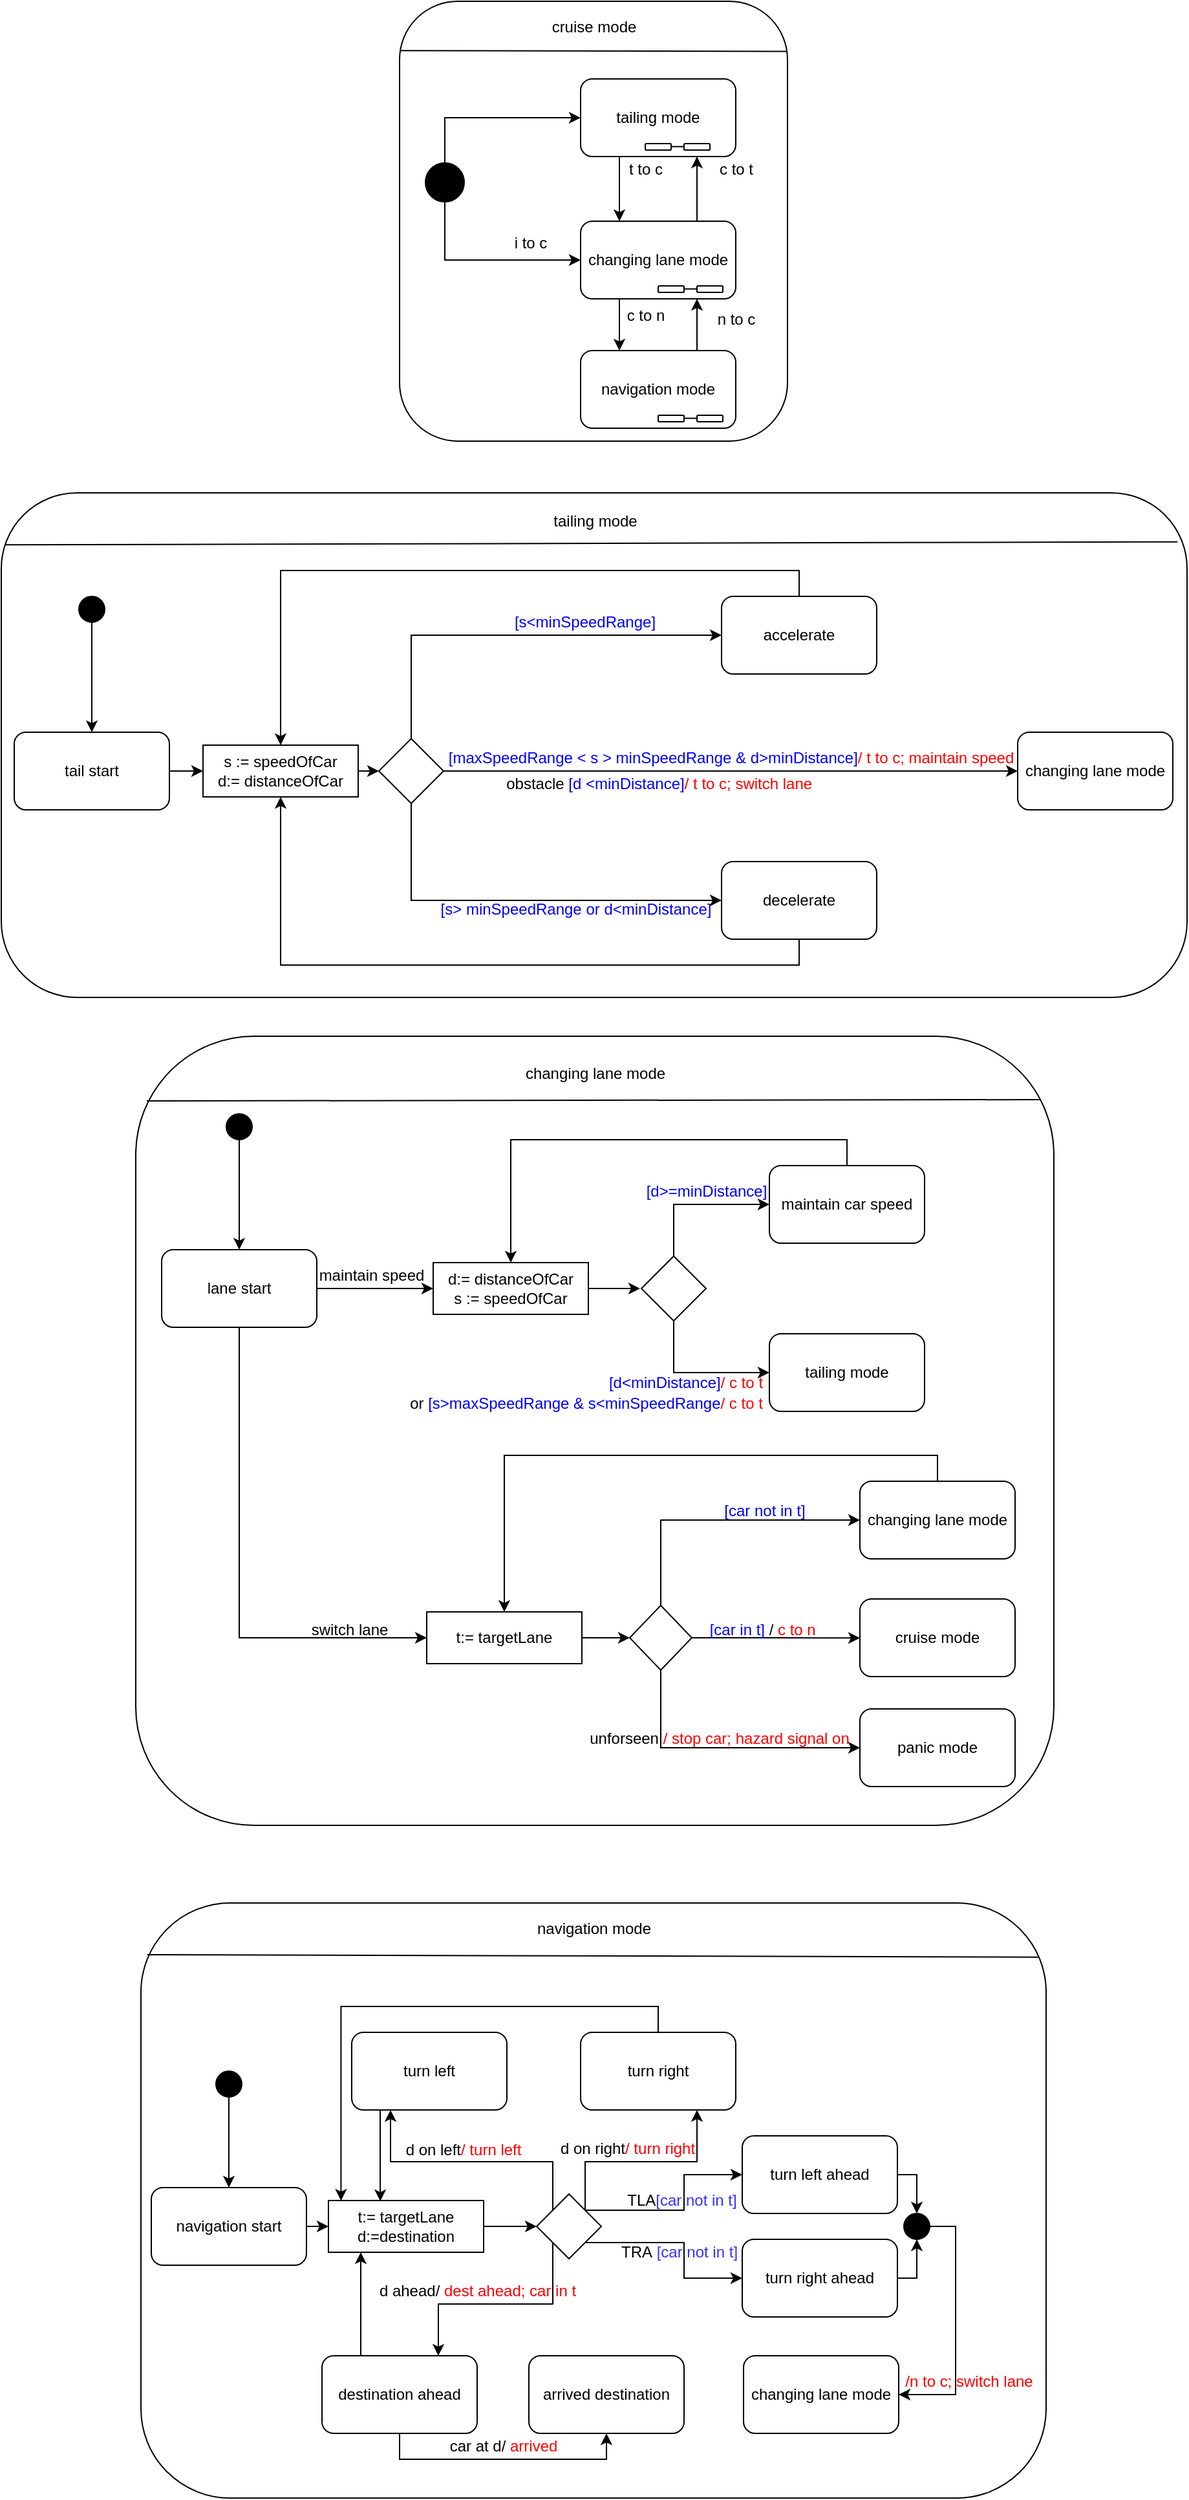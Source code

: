 <mxfile version="12.6.5" type="device"><diagram id="bu0ypYmLeUoZo7SrcrKf" name="Page-1"><mxGraphModel dx="2875" dy="1184" grid="1" gridSize="10" guides="1" tooltips="1" connect="1" arrows="1" fold="1" page="1" pageScale="1" pageWidth="827" pageHeight="1169" math="0" shadow="0"><root><mxCell id="0"/><mxCell id="1" parent="0"/><mxCell id="kQw5O_8wR0or3dreUYfl-1" value="" style="rounded=1;whiteSpace=wrap;html=1;fillColor=none;" parent="1" vertex="1"><mxGeometry x="61" y="1500" width="700" height="460" as="geometry"/></mxCell><mxCell id="0SsMmwqjoRti1bS18b-7-103" value="" style="rounded=1;whiteSpace=wrap;html=1;fillColor=none;" parent="1" vertex="1"><mxGeometry x="57" y="830" width="710" height="610" as="geometry"/></mxCell><mxCell id="0SsMmwqjoRti1bS18b-7-61" value="" style="rounded=1;whiteSpace=wrap;html=1;fillColor=none;" parent="1" vertex="1"><mxGeometry x="261" y="30" width="300" height="340" as="geometry"/></mxCell><mxCell id="0SsMmwqjoRti1bS18b-7-33" value="" style="endArrow=none;html=1;entryX=0.003;entryY=0.103;entryDx=0;entryDy=0;entryPerimeter=0;exitX=0.992;exitY=0.097;exitDx=0;exitDy=0;exitPerimeter=0;" parent="1" source="0SsMmwqjoRti1bS18b-7-60" target="0SsMmwqjoRti1bS18b-7-60" edge="1"><mxGeometry width="50" height="50" relative="1" as="geometry"><mxPoint x="729" y="452.47" as="sourcePoint"/><mxPoint x="39" y="452.47" as="targetPoint"/></mxGeometry></mxCell><mxCell id="0SsMmwqjoRti1bS18b-7-60" value="" style="rounded=1;whiteSpace=wrap;html=1;fillColor=none;" parent="1" vertex="1"><mxGeometry x="-47" y="410" width="917" height="390" as="geometry"/></mxCell><mxCell id="0SsMmwqjoRti1bS18b-7-3" value="" style="endArrow=none;html=1;exitX=0.998;exitY=0.114;exitDx=0;exitDy=0;exitPerimeter=0;entryX=0.001;entryY=0.112;entryDx=0;entryDy=0;entryPerimeter=0;" parent="1" source="0SsMmwqjoRti1bS18b-7-61" target="0SsMmwqjoRti1bS18b-7-61" edge="1"><mxGeometry width="50" height="50" relative="1" as="geometry"><mxPoint x="630.14" y="51.6" as="sourcePoint"/><mxPoint x="260" y="51" as="targetPoint"/></mxGeometry></mxCell><mxCell id="0SsMmwqjoRti1bS18b-7-4" value="cruise mode" style="text;html=1;align=center;verticalAlign=middle;resizable=0;points=[];autosize=1;" parent="1" vertex="1"><mxGeometry x="371" y="40" width="80" height="20" as="geometry"/></mxCell><mxCell id="0SsMmwqjoRti1bS18b-7-9" style="edgeStyle=orthogonalEdgeStyle;rounded=0;orthogonalLoop=1;jettySize=auto;html=1;exitX=0.5;exitY=0;exitDx=0;exitDy=0;entryX=0;entryY=0.5;entryDx=0;entryDy=0;" parent="1" source="0SsMmwqjoRti1bS18b-7-5" target="0SsMmwqjoRti1bS18b-7-6" edge="1"><mxGeometry relative="1" as="geometry"/></mxCell><mxCell id="0SsMmwqjoRti1bS18b-7-10" style="edgeStyle=orthogonalEdgeStyle;rounded=0;orthogonalLoop=1;jettySize=auto;html=1;exitX=0.5;exitY=1;exitDx=0;exitDy=0;entryX=0;entryY=0.5;entryDx=0;entryDy=0;" parent="1" source="0SsMmwqjoRti1bS18b-7-5" target="0SsMmwqjoRti1bS18b-7-7" edge="1"><mxGeometry relative="1" as="geometry"/></mxCell><mxCell id="0SsMmwqjoRti1bS18b-7-5" value="" style="ellipse;whiteSpace=wrap;html=1;aspect=fixed;rounded=1;fillColor=#000000;" parent="1" vertex="1"><mxGeometry x="281" y="155" width="30" height="30" as="geometry"/></mxCell><mxCell id="0SsMmwqjoRti1bS18b-7-20" style="edgeStyle=orthogonalEdgeStyle;rounded=0;orthogonalLoop=1;jettySize=auto;html=1;exitX=0.25;exitY=1;exitDx=0;exitDy=0;entryX=0.25;entryY=0;entryDx=0;entryDy=0;" parent="1" source="0SsMmwqjoRti1bS18b-7-6" target="0SsMmwqjoRti1bS18b-7-7" edge="1"><mxGeometry relative="1" as="geometry"/></mxCell><mxCell id="0SsMmwqjoRti1bS18b-7-6" value="tailing mode" style="rounded=1;whiteSpace=wrap;html=1;fillColor=#FFFFFF;" parent="1" vertex="1"><mxGeometry x="401" y="90" width="120" height="60" as="geometry"/></mxCell><mxCell id="0SsMmwqjoRti1bS18b-7-22" style="edgeStyle=orthogonalEdgeStyle;rounded=0;orthogonalLoop=1;jettySize=auto;html=1;exitX=0.75;exitY=0;exitDx=0;exitDy=0;entryX=0.75;entryY=1;entryDx=0;entryDy=0;" parent="1" source="0SsMmwqjoRti1bS18b-7-7" target="0SsMmwqjoRti1bS18b-7-6" edge="1"><mxGeometry relative="1" as="geometry"/></mxCell><mxCell id="0SsMmwqjoRti1bS18b-7-24" style="edgeStyle=orthogonalEdgeStyle;rounded=0;orthogonalLoop=1;jettySize=auto;html=1;exitX=0.25;exitY=1;exitDx=0;exitDy=0;entryX=0.25;entryY=0;entryDx=0;entryDy=0;" parent="1" source="0SsMmwqjoRti1bS18b-7-7" target="0SsMmwqjoRti1bS18b-7-8" edge="1"><mxGeometry relative="1" as="geometry"/></mxCell><mxCell id="0SsMmwqjoRti1bS18b-7-30" value="c to n" style="text;html=1;align=center;verticalAlign=middle;resizable=0;points=[];labelBackgroundColor=#ffffff;" parent="0SsMmwqjoRti1bS18b-7-24" vertex="1" connectable="0"><mxGeometry x="-0.35" y="10" relative="1" as="geometry"><mxPoint x="10" as="offset"/></mxGeometry></mxCell><mxCell id="0SsMmwqjoRti1bS18b-7-7" value="changing lane mode" style="rounded=1;whiteSpace=wrap;html=1;fillColor=#FFFFFF;" parent="1" vertex="1"><mxGeometry x="401" y="200" width="120" height="60" as="geometry"/></mxCell><mxCell id="0SsMmwqjoRti1bS18b-7-29" style="edgeStyle=orthogonalEdgeStyle;rounded=0;orthogonalLoop=1;jettySize=auto;html=1;exitX=0.75;exitY=0;exitDx=0;exitDy=0;entryX=0.75;entryY=1;entryDx=0;entryDy=0;" parent="1" source="0SsMmwqjoRti1bS18b-7-8" target="0SsMmwqjoRti1bS18b-7-7" edge="1"><mxGeometry relative="1" as="geometry"/></mxCell><mxCell id="0SsMmwqjoRti1bS18b-7-8" value="navigation mode" style="rounded=1;whiteSpace=wrap;html=1;fillColor=#FFFFFF;" parent="1" vertex="1"><mxGeometry x="401" y="300" width="120" height="60" as="geometry"/></mxCell><mxCell id="0SsMmwqjoRti1bS18b-7-11" style="edgeStyle=orthogonalEdgeStyle;rounded=0;orthogonalLoop=1;jettySize=auto;html=1;exitX=0;exitY=0.5;exitDx=0;exitDy=0;entryX=1;entryY=0.5;entryDx=0;entryDy=0;endArrow=none;endFill=0;" parent="1" edge="1"><mxGeometry relative="1" as="geometry"><mxPoint x="481" y="142.33" as="sourcePoint"/><mxPoint x="471" y="142.33" as="targetPoint"/></mxGeometry></mxCell><mxCell id="0SsMmwqjoRti1bS18b-7-12" value="" style="rounded=1;whiteSpace=wrap;html=1;" parent="1" vertex="1"><mxGeometry x="451" y="140" width="20" height="5" as="geometry"/></mxCell><mxCell id="0SsMmwqjoRti1bS18b-7-13" value="" style="rounded=1;whiteSpace=wrap;html=1;" parent="1" vertex="1"><mxGeometry x="481" y="140" width="20" height="5" as="geometry"/></mxCell><mxCell id="0SsMmwqjoRti1bS18b-7-14" style="edgeStyle=orthogonalEdgeStyle;rounded=0;orthogonalLoop=1;jettySize=auto;html=1;exitX=0;exitY=0.5;exitDx=0;exitDy=0;entryX=1;entryY=0.5;entryDx=0;entryDy=0;endArrow=none;endFill=0;" parent="1" edge="1"><mxGeometry relative="1" as="geometry"><mxPoint x="491" y="252.33" as="sourcePoint"/><mxPoint x="481" y="252.33" as="targetPoint"/></mxGeometry></mxCell><mxCell id="0SsMmwqjoRti1bS18b-7-15" value="" style="rounded=1;whiteSpace=wrap;html=1;" parent="1" vertex="1"><mxGeometry x="461" y="250" width="20" height="5" as="geometry"/></mxCell><mxCell id="0SsMmwqjoRti1bS18b-7-16" value="" style="rounded=1;whiteSpace=wrap;html=1;" parent="1" vertex="1"><mxGeometry x="491" y="250" width="20" height="5" as="geometry"/></mxCell><mxCell id="0SsMmwqjoRti1bS18b-7-17" style="edgeStyle=orthogonalEdgeStyle;rounded=0;orthogonalLoop=1;jettySize=auto;html=1;exitX=0;exitY=0.5;exitDx=0;exitDy=0;entryX=1;entryY=0.5;entryDx=0;entryDy=0;endArrow=none;endFill=0;" parent="1" edge="1"><mxGeometry relative="1" as="geometry"><mxPoint x="491" y="352.33" as="sourcePoint"/><mxPoint x="481" y="352.33" as="targetPoint"/></mxGeometry></mxCell><mxCell id="0SsMmwqjoRti1bS18b-7-18" value="" style="rounded=1;whiteSpace=wrap;html=1;" parent="1" vertex="1"><mxGeometry x="461" y="350" width="20" height="5" as="geometry"/></mxCell><mxCell id="0SsMmwqjoRti1bS18b-7-19" value="" style="rounded=1;whiteSpace=wrap;html=1;" parent="1" vertex="1"><mxGeometry x="491" y="350" width="20" height="5" as="geometry"/></mxCell><mxCell id="0SsMmwqjoRti1bS18b-7-21" value="t to c" style="text;html=1;align=center;verticalAlign=middle;resizable=0;points=[];autosize=1;" parent="1" vertex="1"><mxGeometry x="431" y="150" width="40" height="20" as="geometry"/></mxCell><mxCell id="0SsMmwqjoRti1bS18b-7-23" value="c to t" style="text;html=1;align=center;verticalAlign=middle;resizable=0;points=[];autosize=1;" parent="1" vertex="1"><mxGeometry x="501" y="150" width="40" height="20" as="geometry"/></mxCell><mxCell id="0SsMmwqjoRti1bS18b-7-26" value="i to c" style="text;html=1;align=center;verticalAlign=middle;resizable=0;points=[];autosize=1;" parent="1" vertex="1"><mxGeometry x="342" y="207" width="40" height="20" as="geometry"/></mxCell><mxCell id="0SsMmwqjoRti1bS18b-7-31" value="n to c" style="text;html=1;align=center;verticalAlign=middle;resizable=0;points=[];autosize=1;" parent="1" vertex="1"><mxGeometry x="501" y="266" width="40" height="20" as="geometry"/></mxCell><mxCell id="0SsMmwqjoRti1bS18b-7-34" value="tailing mode" style="text;html=1;align=center;verticalAlign=middle;resizable=0;points=[];autosize=1;" parent="1" vertex="1"><mxGeometry x="371.5" y="422.47" width="80" height="20" as="geometry"/></mxCell><mxCell id="0SsMmwqjoRti1bS18b-7-58" style="edgeStyle=orthogonalEdgeStyle;rounded=0;orthogonalLoop=1;jettySize=auto;html=1;exitX=0.5;exitY=1;exitDx=0;exitDy=0;entryX=0.5;entryY=0;entryDx=0;entryDy=0;" parent="1" source="0SsMmwqjoRti1bS18b-7-37" target="nsHMeuoJhf3S3giK0maM-3" edge="1"><mxGeometry relative="1" as="geometry"><Array as="points"/></mxGeometry></mxCell><mxCell id="0SsMmwqjoRti1bS18b-7-37" value="" style="ellipse;whiteSpace=wrap;html=1;aspect=fixed;rounded=1;fillColor=#000000;" parent="1" vertex="1"><mxGeometry x="13" y="490" width="20" height="20" as="geometry"/></mxCell><mxCell id="0SsMmwqjoRti1bS18b-7-42" style="edgeStyle=orthogonalEdgeStyle;rounded=0;orthogonalLoop=1;jettySize=auto;html=1;exitX=1;exitY=0.5;exitDx=0;exitDy=0;entryX=0;entryY=0.5;entryDx=0;entryDy=0;" parent="1" source="0SsMmwqjoRti1bS18b-7-39" target="0SsMmwqjoRti1bS18b-7-41" edge="1"><mxGeometry relative="1" as="geometry"><mxPoint x="279" y="625" as="targetPoint"/></mxGeometry></mxCell><mxCell id="0SsMmwqjoRti1bS18b-7-39" value="s := speedOfCar&lt;br&gt;d:= distanceOfCar" style="rounded=0;whiteSpace=wrap;html=1;fillColor=#ffffff;" parent="1" vertex="1"><mxGeometry x="109" y="605" width="120" height="40" as="geometry"/></mxCell><mxCell id="0SsMmwqjoRti1bS18b-7-46" style="edgeStyle=orthogonalEdgeStyle;rounded=0;orthogonalLoop=1;jettySize=auto;html=1;exitX=0.5;exitY=0;exitDx=0;exitDy=0;entryX=0;entryY=0.5;entryDx=0;entryDy=0;" parent="1" source="0SsMmwqjoRti1bS18b-7-41" target="0SsMmwqjoRti1bS18b-7-43" edge="1"><mxGeometry relative="1" as="geometry"/></mxCell><mxCell id="0SsMmwqjoRti1bS18b-7-48" style="edgeStyle=orthogonalEdgeStyle;rounded=0;orthogonalLoop=1;jettySize=auto;html=1;exitX=0.5;exitY=1;exitDx=0;exitDy=0;entryX=0;entryY=0.5;entryDx=0;entryDy=0;" parent="1" source="0SsMmwqjoRti1bS18b-7-41" target="0SsMmwqjoRti1bS18b-7-45" edge="1"><mxGeometry relative="1" as="geometry"/></mxCell><mxCell id="kQw5O_8wR0or3dreUYfl-5" value="" style="edgeStyle=orthogonalEdgeStyle;rounded=0;orthogonalLoop=1;jettySize=auto;html=1;entryX=0;entryY=0.5;entryDx=0;entryDy=0;" parent="1" source="0SsMmwqjoRti1bS18b-7-41" target="0SsMmwqjoRti1bS18b-7-44" edge="1"><mxGeometry relative="1" as="geometry"><mxPoint x="390" y="625" as="targetPoint"/></mxGeometry></mxCell><mxCell id="0SsMmwqjoRti1bS18b-7-41" value="" style="rhombus;whiteSpace=wrap;html=1;rounded=0;fillColor=#ffffff;" parent="1" vertex="1"><mxGeometry x="245" y="600" width="50" height="50" as="geometry"/></mxCell><mxCell id="0SsMmwqjoRti1bS18b-7-49" style="edgeStyle=orthogonalEdgeStyle;rounded=0;orthogonalLoop=1;jettySize=auto;html=1;exitX=0.5;exitY=0;exitDx=0;exitDy=0;entryX=0.5;entryY=0;entryDx=0;entryDy=0;" parent="1" source="0SsMmwqjoRti1bS18b-7-43" target="0SsMmwqjoRti1bS18b-7-39" edge="1"><mxGeometry relative="1" as="geometry"/></mxCell><mxCell id="0SsMmwqjoRti1bS18b-7-43" value="accelerate" style="rounded=1;whiteSpace=wrap;html=1;fillColor=#ffffff;" parent="1" vertex="1"><mxGeometry x="510.0" y="490" width="120" height="60" as="geometry"/></mxCell><mxCell id="0SsMmwqjoRti1bS18b-7-44" value="changing lane mode" style="rounded=1;whiteSpace=wrap;html=1;fillColor=#ffffff;" parent="1" vertex="1"><mxGeometry x="739" y="595" width="120" height="60" as="geometry"/></mxCell><mxCell id="0SsMmwqjoRti1bS18b-7-53" style="edgeStyle=orthogonalEdgeStyle;rounded=0;orthogonalLoop=1;jettySize=auto;html=1;exitX=0.5;exitY=1;exitDx=0;exitDy=0;entryX=0.5;entryY=1;entryDx=0;entryDy=0;" parent="1" source="0SsMmwqjoRti1bS18b-7-45" target="0SsMmwqjoRti1bS18b-7-39" edge="1"><mxGeometry relative="1" as="geometry"/></mxCell><mxCell id="0SsMmwqjoRti1bS18b-7-45" value="decelerate" style="rounded=1;whiteSpace=wrap;html=1;fillColor=#ffffff;" parent="1" vertex="1"><mxGeometry x="510" y="695" width="120" height="60" as="geometry"/></mxCell><mxCell id="0SsMmwqjoRti1bS18b-7-50" value="&lt;font color=&quot;#0000ff&quot;&gt;[s&amp;lt;minSpeedRange]&lt;/font&gt;" style="text;html=1;align=center;verticalAlign=middle;resizable=0;points=[];autosize=1;" parent="1" vertex="1"><mxGeometry x="344" y="500" width="120" height="20" as="geometry"/></mxCell><mxCell id="0SsMmwqjoRti1bS18b-7-51" value="&lt;font color=&quot;#0000ff&quot;&gt;[s&amp;gt; minSpeedRange or d&amp;lt;minDistance]&lt;/font&gt;" style="text;html=1;align=center;verticalAlign=middle;resizable=0;points=[];autosize=1;" parent="1" vertex="1"><mxGeometry x="282" y="722.47" width="230" height="20" as="geometry"/></mxCell><mxCell id="0SsMmwqjoRti1bS18b-7-54" value="&lt;font color=&quot;#0000ff&quot;&gt;[maxSpeedRange &amp;lt; s &amp;gt; minSpeedRange &amp;amp; d&amp;gt;minDistance]&lt;/font&gt;&lt;font color=&quot;#ff0000&quot;&gt;/ t to c; maintain speed&lt;/font&gt;" style="text;html=1;align=center;verticalAlign=middle;resizable=0;points=[];autosize=1;" parent="1" vertex="1"><mxGeometry x="292" y="605" width="450" height="20" as="geometry"/></mxCell><mxCell id="0SsMmwqjoRti1bS18b-7-55" value="obstacle&lt;font color=&quot;#0000ff&quot;&gt;&amp;nbsp;[d &amp;lt;minDistance]&lt;/font&gt;&lt;font color=&quot;#ff0000&quot;&gt;/ t to c; switch lane&amp;nbsp;&lt;/font&gt;" style="text;html=1;align=center;verticalAlign=middle;resizable=0;points=[];autosize=1;" parent="1" vertex="1"><mxGeometry x="333" y="625" width="260" height="20" as="geometry"/></mxCell><mxCell id="0SsMmwqjoRti1bS18b-7-62" value="" style="endArrow=none;html=1;entryX=0.012;entryY=0.082;entryDx=0;entryDy=0;entryPerimeter=0;" parent="1" target="0SsMmwqjoRti1bS18b-7-103" edge="1"><mxGeometry width="50" height="50" relative="1" as="geometry"><mxPoint x="757" y="879" as="sourcePoint"/><mxPoint x="147" y="879" as="targetPoint"/></mxGeometry></mxCell><mxCell id="0SsMmwqjoRti1bS18b-7-63" value="changing lane mode" style="text;html=1;align=center;verticalAlign=middle;resizable=0;points=[];autosize=1;" parent="1" vertex="1"><mxGeometry x="352" y="849" width="120" height="20" as="geometry"/></mxCell><mxCell id="0SsMmwqjoRti1bS18b-7-73" style="edgeStyle=orthogonalEdgeStyle;rounded=0;orthogonalLoop=1;jettySize=auto;html=1;exitX=1;exitY=0.5;exitDx=0;exitDy=0;entryX=0;entryY=0.5;entryDx=0;entryDy=0;" parent="1" source="nsHMeuoJhf3S3giK0maM-6" target="0SsMmwqjoRti1bS18b-7-66" edge="1"><mxGeometry relative="1" as="geometry"><mxPoint x="177" y="1025" as="sourcePoint"/></mxGeometry></mxCell><mxCell id="0SsMmwqjoRti1bS18b-7-86" style="edgeStyle=orthogonalEdgeStyle;rounded=0;orthogonalLoop=1;jettySize=auto;html=1;exitX=0.5;exitY=1;exitDx=0;exitDy=0;entryX=0;entryY=0.5;entryDx=0;entryDy=0;" parent="1" source="nsHMeuoJhf3S3giK0maM-6" target="0SsMmwqjoRti1bS18b-7-82" edge="1"><mxGeometry relative="1" as="geometry"><mxPoint x="167" y="1035" as="sourcePoint"/></mxGeometry></mxCell><mxCell id="0SsMmwqjoRti1bS18b-7-75" style="edgeStyle=orthogonalEdgeStyle;rounded=0;orthogonalLoop=1;jettySize=auto;html=1;exitX=1;exitY=0.5;exitDx=0;exitDy=0;" parent="1" source="0SsMmwqjoRti1bS18b-7-66" edge="1"><mxGeometry relative="1" as="geometry"><mxPoint x="447" y="1025.048" as="targetPoint"/></mxGeometry></mxCell><mxCell id="0SsMmwqjoRti1bS18b-7-66" value="d:= distanceOfCar&lt;br&gt;s := speedOfCar" style="rounded=0;whiteSpace=wrap;html=1;fillColor=none;" parent="1" vertex="1"><mxGeometry x="287" y="1005" width="120" height="40" as="geometry"/></mxCell><mxCell id="0SsMmwqjoRti1bS18b-7-76" style="edgeStyle=orthogonalEdgeStyle;rounded=0;orthogonalLoop=1;jettySize=auto;html=1;exitX=0.5;exitY=0;exitDx=0;exitDy=0;entryX=0;entryY=0.5;entryDx=0;entryDy=0;" parent="1" source="0SsMmwqjoRti1bS18b-7-69" target="0SsMmwqjoRti1bS18b-7-70" edge="1"><mxGeometry relative="1" as="geometry"/></mxCell><mxCell id="0SsMmwqjoRti1bS18b-7-77" style="edgeStyle=orthogonalEdgeStyle;rounded=0;orthogonalLoop=1;jettySize=auto;html=1;exitX=0.5;exitY=1;exitDx=0;exitDy=0;entryX=0;entryY=0.5;entryDx=0;entryDy=0;" parent="1" source="0SsMmwqjoRti1bS18b-7-69" target="0SsMmwqjoRti1bS18b-7-71" edge="1"><mxGeometry relative="1" as="geometry"/></mxCell><mxCell id="0SsMmwqjoRti1bS18b-7-69" value="" style="rhombus;whiteSpace=wrap;html=1;rounded=0;fillColor=none;" parent="1" vertex="1"><mxGeometry x="448" y="1000" width="50" height="50" as="geometry"/></mxCell><mxCell id="0SsMmwqjoRti1bS18b-7-80" style="edgeStyle=orthogonalEdgeStyle;rounded=0;orthogonalLoop=1;jettySize=auto;html=1;exitX=0.5;exitY=0;exitDx=0;exitDy=0;entryX=0.5;entryY=0;entryDx=0;entryDy=0;" parent="1" source="0SsMmwqjoRti1bS18b-7-70" target="0SsMmwqjoRti1bS18b-7-66" edge="1"><mxGeometry relative="1" as="geometry"/></mxCell><mxCell id="0SsMmwqjoRti1bS18b-7-70" value="maintain car speed" style="rounded=1;whiteSpace=wrap;html=1;fillColor=none;" parent="1" vertex="1"><mxGeometry x="547" y="930" width="120" height="60" as="geometry"/></mxCell><mxCell id="0SsMmwqjoRti1bS18b-7-71" value="tailing mode" style="rounded=1;whiteSpace=wrap;html=1;fillColor=none;" parent="1" vertex="1"><mxGeometry x="547" y="1060" width="120" height="60" as="geometry"/></mxCell><mxCell id="0SsMmwqjoRti1bS18b-7-78" value="&lt;font color=&quot;#0000ff&quot;&gt;[d&amp;gt;=minDistance]&lt;/font&gt;" style="text;html=1;align=center;verticalAlign=middle;resizable=0;points=[];autosize=1;" parent="1" vertex="1"><mxGeometry x="443" y="940" width="110" height="20" as="geometry"/></mxCell><mxCell id="0SsMmwqjoRti1bS18b-7-79" value="&lt;font color=&quot;#0000ff&quot;&gt;[d&amp;lt;minDistance]&lt;/font&gt;&lt;font color=&quot;#ff0000&quot;&gt;/ c to t&lt;/font&gt;" style="text;html=1;align=center;verticalAlign=middle;resizable=0;points=[];autosize=1;" parent="1" vertex="1"><mxGeometry x="417" y="1087.53" width="130" height="20" as="geometry"/></mxCell><mxCell id="0SsMmwqjoRti1bS18b-7-101" style="edgeStyle=orthogonalEdgeStyle;rounded=0;orthogonalLoop=1;jettySize=auto;html=1;exitX=1;exitY=0.5;exitDx=0;exitDy=0;entryX=0;entryY=0.5;entryDx=0;entryDy=0;" parent="1" source="0SsMmwqjoRti1bS18b-7-82" target="0SsMmwqjoRti1bS18b-7-90" edge="1"><mxGeometry relative="1" as="geometry"/></mxCell><mxCell id="0SsMmwqjoRti1bS18b-7-82" value="t:= targetLane" style="rounded=0;whiteSpace=wrap;html=1;fillColor=none;" parent="1" vertex="1"><mxGeometry x="282" y="1275" width="120" height="40" as="geometry"/></mxCell><mxCell id="0SsMmwqjoRti1bS18b-7-84" value="switch lane" style="text;html=1;align=center;verticalAlign=middle;resizable=0;points=[];autosize=1;" parent="1" vertex="1"><mxGeometry x="187" y="1279" width="70" height="20" as="geometry"/></mxCell><mxCell id="0SsMmwqjoRti1bS18b-7-85" value="maintain speed" style="text;html=1;align=center;verticalAlign=middle;resizable=0;points=[];autosize=1;" parent="1" vertex="1"><mxGeometry x="189" y="1005" width="100" height="20" as="geometry"/></mxCell><mxCell id="0SsMmwqjoRti1bS18b-7-91" style="edgeStyle=orthogonalEdgeStyle;rounded=0;orthogonalLoop=1;jettySize=auto;html=1;exitX=0.5;exitY=0;exitDx=0;exitDy=0;entryX=0;entryY=0.5;entryDx=0;entryDy=0;" parent="1" source="0SsMmwqjoRti1bS18b-7-90" target="0SsMmwqjoRti1bS18b-7-93" edge="1"><mxGeometry relative="1" as="geometry"/></mxCell><mxCell id="0SsMmwqjoRti1bS18b-7-96" style="edgeStyle=orthogonalEdgeStyle;rounded=0;orthogonalLoop=1;jettySize=auto;html=1;exitX=1;exitY=0.5;exitDx=0;exitDy=0;" parent="1" source="0SsMmwqjoRti1bS18b-7-90" edge="1"><mxGeometry relative="1" as="geometry"><mxPoint x="617" y="1295.118" as="targetPoint"/></mxGeometry></mxCell><mxCell id="0SsMmwqjoRti1bS18b-7-98" style="edgeStyle=orthogonalEdgeStyle;rounded=0;orthogonalLoop=1;jettySize=auto;html=1;exitX=0.5;exitY=1;exitDx=0;exitDy=0;entryX=0;entryY=0.5;entryDx=0;entryDy=0;" parent="1" source="0SsMmwqjoRti1bS18b-7-90" target="0SsMmwqjoRti1bS18b-7-95" edge="1"><mxGeometry relative="1" as="geometry"/></mxCell><mxCell id="0SsMmwqjoRti1bS18b-7-90" value="" style="rhombus;whiteSpace=wrap;html=1;rounded=0;fillColor=none;" parent="1" vertex="1"><mxGeometry x="439" y="1270" width="48" height="50" as="geometry"/></mxCell><mxCell id="0SsMmwqjoRti1bS18b-7-92" value="&lt;font color=&quot;#0000ff&quot;&gt;[car not in t]&lt;/font&gt;" style="text;html=1;align=center;verticalAlign=middle;resizable=0;points=[];autosize=1;" parent="1" vertex="1"><mxGeometry x="503" y="1187" width="80" height="20" as="geometry"/></mxCell><mxCell id="0SsMmwqjoRti1bS18b-7-102" style="edgeStyle=orthogonalEdgeStyle;rounded=0;orthogonalLoop=1;jettySize=auto;html=1;exitX=0.5;exitY=0;exitDx=0;exitDy=0;entryX=0.5;entryY=0;entryDx=0;entryDy=0;" parent="1" source="0SsMmwqjoRti1bS18b-7-93" target="0SsMmwqjoRti1bS18b-7-82" edge="1"><mxGeometry relative="1" as="geometry"/></mxCell><mxCell id="0SsMmwqjoRti1bS18b-7-93" value="changing lane mode" style="rounded=1;whiteSpace=wrap;html=1;fillColor=none;" parent="1" vertex="1"><mxGeometry x="617" y="1174" width="120" height="60" as="geometry"/></mxCell><mxCell id="0SsMmwqjoRti1bS18b-7-94" value="cruise mode" style="rounded=1;whiteSpace=wrap;html=1;fillColor=none;" parent="1" vertex="1"><mxGeometry x="617" y="1265" width="120" height="60" as="geometry"/></mxCell><mxCell id="0SsMmwqjoRti1bS18b-7-95" value="panic mode" style="rounded=1;whiteSpace=wrap;html=1;fillColor=none;" parent="1" vertex="1"><mxGeometry x="617" y="1350" width="120" height="60" as="geometry"/></mxCell><mxCell id="0SsMmwqjoRti1bS18b-7-97" value="&lt;font color=&quot;#0000ff&quot;&gt;[car in t]&amp;nbsp;&lt;/font&gt;/&lt;font color=&quot;#ff0000&quot;&gt; c to n&amp;nbsp;&lt;/font&gt;" style="text;html=1;align=center;verticalAlign=middle;resizable=0;points=[];autosize=1;" parent="1" vertex="1"><mxGeometry x="493" y="1279" width="100" height="20" as="geometry"/></mxCell><mxCell id="0SsMmwqjoRti1bS18b-7-99" value="unforseen&lt;font color=&quot;#ff0000&quot;&gt;&amp;nbsp;/ stop car; hazard signal on&lt;/font&gt;" style="text;html=1;align=center;verticalAlign=middle;resizable=0;points=[];autosize=1;" parent="1" vertex="1"><mxGeometry x="398" y="1363" width="220" height="20" as="geometry"/></mxCell><mxCell id="0SsMmwqjoRti1bS18b-7-106" value="" style="endArrow=none;html=1;entryX=0.007;entryY=0.087;entryDx=0;entryDy=0;entryPerimeter=0;exitX=0.992;exitY=0.097;exitDx=0;exitDy=0;exitPerimeter=0;" parent="1" target="kQw5O_8wR0or3dreUYfl-1" edge="1"><mxGeometry width="50" height="50" relative="1" as="geometry"><mxPoint x="755.88" y="1541.83" as="sourcePoint"/><mxPoint x="122.92" y="1544.17" as="targetPoint"/></mxGeometry></mxCell><mxCell id="0SsMmwqjoRti1bS18b-7-107" value="navigation mode" style="text;html=1;align=center;verticalAlign=middle;resizable=0;points=[];autosize=1;" parent="1" vertex="1"><mxGeometry x="361" y="1510" width="100" height="20" as="geometry"/></mxCell><mxCell id="0SsMmwqjoRti1bS18b-7-143" style="edgeStyle=orthogonalEdgeStyle;rounded=0;orthogonalLoop=1;jettySize=auto;html=1;exitX=1;exitY=0.5;exitDx=0;exitDy=0;entryX=0;entryY=0.5;entryDx=0;entryDy=0;" parent="1" source="0SsMmwqjoRti1bS18b-7-109" target="0SsMmwqjoRti1bS18b-7-113" edge="1"><mxGeometry relative="1" as="geometry"/></mxCell><mxCell id="0SsMmwqjoRti1bS18b-7-109" value="t:= targetLane&lt;br&gt;d:=destination" style="rounded=0;whiteSpace=wrap;html=1;fillColor=none;" parent="1" vertex="1"><mxGeometry x="206" y="1730" width="120" height="40" as="geometry"/></mxCell><mxCell id="nsHMeuoJhf3S3giK0maM-12" value="" style="edgeStyle=orthogonalEdgeStyle;rounded=0;orthogonalLoop=1;jettySize=auto;html=1;" parent="1" source="0SsMmwqjoRti1bS18b-7-110" target="nsHMeuoJhf3S3giK0maM-9" edge="1"><mxGeometry relative="1" as="geometry"/></mxCell><mxCell id="0SsMmwqjoRti1bS18b-7-110" value="" style="ellipse;whiteSpace=wrap;html=1;aspect=fixed;rounded=1;fillColor=#000000;direction=south;" parent="1" vertex="1"><mxGeometry x="119.0" y="1630" width="20" height="20" as="geometry"/></mxCell><mxCell id="0SsMmwqjoRti1bS18b-7-133" style="edgeStyle=orthogonalEdgeStyle;rounded=0;orthogonalLoop=1;jettySize=auto;html=1;exitX=0;exitY=0;exitDx=0;exitDy=0;entryX=0.25;entryY=1;entryDx=0;entryDy=0;" parent="1" source="0SsMmwqjoRti1bS18b-7-113" target="0SsMmwqjoRti1bS18b-7-126" edge="1"><mxGeometry relative="1" as="geometry"><Array as="points"><mxPoint x="380" y="1700"/><mxPoint x="254" y="1700"/></Array></mxGeometry></mxCell><mxCell id="0SsMmwqjoRti1bS18b-7-134" style="edgeStyle=orthogonalEdgeStyle;rounded=0;orthogonalLoop=1;jettySize=auto;html=1;exitX=1;exitY=0;exitDx=0;exitDy=0;entryX=0.75;entryY=1;entryDx=0;entryDy=0;" parent="1" source="0SsMmwqjoRti1bS18b-7-113" target="0SsMmwqjoRti1bS18b-7-125" edge="1"><mxGeometry relative="1" as="geometry"><Array as="points"><mxPoint x="405" y="1700"/><mxPoint x="491" y="1700"/></Array></mxGeometry></mxCell><mxCell id="0SsMmwqjoRti1bS18b-7-136" style="edgeStyle=orthogonalEdgeStyle;rounded=0;orthogonalLoop=1;jettySize=auto;html=1;exitX=0;exitY=1;exitDx=0;exitDy=0;entryX=0.75;entryY=0;entryDx=0;entryDy=0;" parent="1" source="0SsMmwqjoRti1bS18b-7-113" target="0SsMmwqjoRti1bS18b-7-127" edge="1"><mxGeometry relative="1" as="geometry"><Array as="points"><mxPoint x="380" y="1810"/><mxPoint x="291" y="1810"/></Array></mxGeometry></mxCell><mxCell id="0SsMmwqjoRti1bS18b-7-140" style="edgeStyle=orthogonalEdgeStyle;rounded=0;orthogonalLoop=1;jettySize=auto;html=1;exitX=1;exitY=0;exitDx=0;exitDy=0;entryX=0;entryY=0.5;entryDx=0;entryDy=0;" parent="1" source="0SsMmwqjoRti1bS18b-7-113" target="0SsMmwqjoRti1bS18b-7-118" edge="1"><mxGeometry relative="1" as="geometry"><Array as="points"><mxPoint x="481" y="1738"/><mxPoint x="481" y="1710"/></Array></mxGeometry></mxCell><mxCell id="0SsMmwqjoRti1bS18b-7-141" style="edgeStyle=orthogonalEdgeStyle;rounded=0;orthogonalLoop=1;jettySize=auto;html=1;exitX=1;exitY=1;exitDx=0;exitDy=0;entryX=0;entryY=0.5;entryDx=0;entryDy=0;" parent="1" source="0SsMmwqjoRti1bS18b-7-113" target="0SsMmwqjoRti1bS18b-7-117" edge="1"><mxGeometry relative="1" as="geometry"><Array as="points"><mxPoint x="481" y="1762"/><mxPoint x="481" y="1790"/></Array></mxGeometry></mxCell><mxCell id="0SsMmwqjoRti1bS18b-7-113" value="" style="rhombus;whiteSpace=wrap;html=1;rounded=0;fillColor=none;" parent="1" vertex="1"><mxGeometry x="367" y="1725" width="50" height="50" as="geometry"/></mxCell><mxCell id="0SsMmwqjoRti1bS18b-7-168" style="edgeStyle=orthogonalEdgeStyle;rounded=0;orthogonalLoop=1;jettySize=auto;html=1;exitX=1;exitY=0.5;exitDx=0;exitDy=0;entryX=0.5;entryY=1;entryDx=0;entryDy=0;" parent="1" source="0SsMmwqjoRti1bS18b-7-117" target="0SsMmwqjoRti1bS18b-7-166" edge="1"><mxGeometry relative="1" as="geometry"/></mxCell><mxCell id="0SsMmwqjoRti1bS18b-7-117" value="turn right ahead" style="rounded=1;whiteSpace=wrap;html=1;fillColor=none;" parent="1" vertex="1"><mxGeometry x="526" y="1760" width="120" height="60" as="geometry"/></mxCell><mxCell id="0SsMmwqjoRti1bS18b-7-167" style="edgeStyle=orthogonalEdgeStyle;rounded=0;orthogonalLoop=1;jettySize=auto;html=1;exitX=1;exitY=0.5;exitDx=0;exitDy=0;entryX=0.5;entryY=0;entryDx=0;entryDy=0;" parent="1" source="0SsMmwqjoRti1bS18b-7-118" target="0SsMmwqjoRti1bS18b-7-166" edge="1"><mxGeometry relative="1" as="geometry"/></mxCell><mxCell id="0SsMmwqjoRti1bS18b-7-118" value="turn left ahead" style="rounded=1;whiteSpace=wrap;html=1;fillColor=none;" parent="1" vertex="1"><mxGeometry x="526" y="1680" width="120" height="60" as="geometry"/></mxCell><mxCell id="0SsMmwqjoRti1bS18b-7-124" value="arrived destination" style="rounded=1;whiteSpace=wrap;html=1;fillColor=none;" parent="1" vertex="1"><mxGeometry x="361" y="1850" width="120" height="60" as="geometry"/></mxCell><mxCell id="0SsMmwqjoRti1bS18b-7-151" style="edgeStyle=orthogonalEdgeStyle;rounded=0;orthogonalLoop=1;jettySize=auto;html=1;exitX=0.5;exitY=0;exitDx=0;exitDy=0;entryX=0.081;entryY=0.003;entryDx=0;entryDy=0;entryPerimeter=0;" parent="1" source="0SsMmwqjoRti1bS18b-7-125" target="0SsMmwqjoRti1bS18b-7-109" edge="1"><mxGeometry relative="1" as="geometry"/></mxCell><mxCell id="0SsMmwqjoRti1bS18b-7-125" value="turn right" style="rounded=1;whiteSpace=wrap;html=1;fillColor=none;" parent="1" vertex="1"><mxGeometry x="401" y="1600" width="120" height="60" as="geometry"/></mxCell><mxCell id="0SsMmwqjoRti1bS18b-7-148" style="edgeStyle=orthogonalEdgeStyle;rounded=0;orthogonalLoop=1;jettySize=auto;html=1;exitX=0.25;exitY=1;exitDx=0;exitDy=0;entryX=0.334;entryY=0.013;entryDx=0;entryDy=0;entryPerimeter=0;" parent="1" source="0SsMmwqjoRti1bS18b-7-126" target="0SsMmwqjoRti1bS18b-7-109" edge="1"><mxGeometry relative="1" as="geometry"><Array as="points"><mxPoint x="246" y="1690"/><mxPoint x="246" y="1690"/></Array></mxGeometry></mxCell><mxCell id="0SsMmwqjoRti1bS18b-7-126" value="turn left" style="rounded=1;whiteSpace=wrap;html=1;fillColor=none;" parent="1" vertex="1"><mxGeometry x="224" y="1600" width="120" height="60" as="geometry"/></mxCell><mxCell id="0SsMmwqjoRti1bS18b-7-175" style="edgeStyle=orthogonalEdgeStyle;rounded=0;orthogonalLoop=1;jettySize=auto;html=1;exitX=0.5;exitY=1;exitDx=0;exitDy=0;entryX=0.5;entryY=1;entryDx=0;entryDy=0;" parent="1" source="0SsMmwqjoRti1bS18b-7-127" target="0SsMmwqjoRti1bS18b-7-124" edge="1"><mxGeometry relative="1" as="geometry"/></mxCell><mxCell id="nsHMeuoJhf3S3giK0maM-10" style="edgeStyle=orthogonalEdgeStyle;rounded=0;orthogonalLoop=1;jettySize=auto;html=1;exitX=0.25;exitY=0;exitDx=0;exitDy=0;" parent="1" source="0SsMmwqjoRti1bS18b-7-127" target="0SsMmwqjoRti1bS18b-7-109" edge="1"><mxGeometry relative="1" as="geometry"><Array as="points"><mxPoint x="231" y="1770"/><mxPoint x="231" y="1770"/></Array></mxGeometry></mxCell><mxCell id="0SsMmwqjoRti1bS18b-7-127" value="destination ahead" style="rounded=1;whiteSpace=wrap;html=1;fillColor=none;" parent="1" vertex="1"><mxGeometry x="201" y="1850" width="120" height="60" as="geometry"/></mxCell><mxCell id="0SsMmwqjoRti1bS18b-7-144" value="d ahead/ &lt;font color=&quot;#ff0000&quot;&gt;dest ahead; car in t&lt;/font&gt;" style="text;html=1;align=center;verticalAlign=middle;resizable=0;points=[];autosize=1;" parent="1" vertex="1"><mxGeometry x="236" y="1790" width="170" height="20" as="geometry"/></mxCell><mxCell id="0SsMmwqjoRti1bS18b-7-145" value="car at d/ &lt;font color=&quot;#ff0000&quot;&gt;arrived&lt;/font&gt;" style="text;html=1;align=center;verticalAlign=middle;resizable=0;points=[];autosize=1;" parent="1" vertex="1"><mxGeometry x="291" y="1910" width="100" height="20" as="geometry"/></mxCell><mxCell id="0SsMmwqjoRti1bS18b-7-146" value="d on left&lt;font color=&quot;#ff0000&quot;&gt;/ turn left&lt;/font&gt;" style="text;html=1;align=center;verticalAlign=middle;resizable=0;points=[];autosize=1;" parent="1" vertex="1"><mxGeometry x="260" y="1681" width="100" height="20" as="geometry"/></mxCell><mxCell id="0SsMmwqjoRti1bS18b-7-147" value="d on right&lt;font color=&quot;#ff0000&quot;&gt;/ turn right&lt;/font&gt;" style="text;html=1;align=center;verticalAlign=middle;resizable=0;points=[];autosize=1;" parent="1" vertex="1"><mxGeometry x="377" y="1680" width="120" height="20" as="geometry"/></mxCell><mxCell id="0SsMmwqjoRti1bS18b-7-152" style="edgeStyle=orthogonalEdgeStyle;rounded=0;orthogonalLoop=1;jettySize=auto;html=1;exitX=0.5;exitY=1;exitDx=0;exitDy=0;" parent="1" edge="1"><mxGeometry relative="1" as="geometry"><mxPoint x="731" y="1775" as="sourcePoint"/><mxPoint x="731" y="1775" as="targetPoint"/></mxGeometry></mxCell><mxCell id="0SsMmwqjoRti1bS18b-7-155" value="TLA&lt;font color=&quot;#3333ff&quot;&gt;[car not in t]&lt;/font&gt;" style="text;html=1;align=center;verticalAlign=middle;resizable=0;points=[];autosize=1;" parent="1" vertex="1"><mxGeometry x="429" y="1720" width="100" height="20" as="geometry"/></mxCell><mxCell id="0SsMmwqjoRti1bS18b-7-156" value="TRA&amp;nbsp;&lt;font color=&quot;#3333ff&quot;&gt;[car not in t]&lt;/font&gt;" style="text;html=1;align=center;verticalAlign=middle;resizable=0;points=[];autosize=1;" parent="1" vertex="1"><mxGeometry x="427" y="1760" width="100" height="20" as="geometry"/></mxCell><mxCell id="0SsMmwqjoRti1bS18b-7-164" value="changing lane mode" style="rounded=1;whiteSpace=wrap;html=1;fillColor=none;" parent="1" vertex="1"><mxGeometry x="527" y="1850" width="120" height="60" as="geometry"/></mxCell><mxCell id="0SsMmwqjoRti1bS18b-7-170" style="edgeStyle=orthogonalEdgeStyle;rounded=0;orthogonalLoop=1;jettySize=auto;html=1;exitX=1;exitY=0.5;exitDx=0;exitDy=0;entryX=1;entryY=0.5;entryDx=0;entryDy=0;" parent="1" source="0SsMmwqjoRti1bS18b-7-166" target="0SsMmwqjoRti1bS18b-7-164" edge="1"><mxGeometry relative="1" as="geometry"/></mxCell><mxCell id="0SsMmwqjoRti1bS18b-7-166" value="" style="ellipse;whiteSpace=wrap;html=1;aspect=fixed;rounded=1;fillColor=#000000;" parent="1" vertex="1"><mxGeometry x="651" y="1740" width="20" height="20" as="geometry"/></mxCell><mxCell id="0SsMmwqjoRti1bS18b-7-171" value="&lt;font color=&quot;#ff0000&quot;&gt;/n to c; switch lane&lt;/font&gt;" style="text;html=1;align=center;verticalAlign=middle;resizable=0;points=[];autosize=1;" parent="1" vertex="1"><mxGeometry x="646" y="1860" width="110" height="20" as="geometry"/></mxCell><mxCell id="Pk_caMPwSZ8-BBPL9JDP-1" value="or&amp;nbsp;&lt;font color=&quot;#0000ff&quot;&gt;[s&amp;gt;maxSpeedRange &amp;amp; s&amp;lt;minSpeedRange&lt;/font&gt;&lt;span style=&quot;color: rgb(255 , 0 , 0)&quot;&gt;/ c to t&lt;/span&gt;" style="text;html=1;align=center;verticalAlign=middle;resizable=0;points=[];autosize=1;" parent="1" vertex="1"><mxGeometry x="260" y="1103.53" width="290" height="20" as="geometry"/></mxCell><mxCell id="nsHMeuoJhf3S3giK0maM-5" style="edgeStyle=orthogonalEdgeStyle;rounded=0;orthogonalLoop=1;jettySize=auto;html=1;exitX=1;exitY=0.5;exitDx=0;exitDy=0;entryX=0;entryY=0.5;entryDx=0;entryDy=0;" parent="1" source="nsHMeuoJhf3S3giK0maM-3" target="0SsMmwqjoRti1bS18b-7-39" edge="1"><mxGeometry relative="1" as="geometry"/></mxCell><mxCell id="nsHMeuoJhf3S3giK0maM-3" value="tail start" style="rounded=1;whiteSpace=wrap;html=1;" parent="1" vertex="1"><mxGeometry x="-37" y="595" width="120" height="60" as="geometry"/></mxCell><mxCell id="nsHMeuoJhf3S3giK0maM-6" value="lane start" style="rounded=1;whiteSpace=wrap;html=1;" parent="1" vertex="1"><mxGeometry x="77" y="995" width="120" height="60" as="geometry"/></mxCell><mxCell id="nsHMeuoJhf3S3giK0maM-7" style="edgeStyle=orthogonalEdgeStyle;rounded=0;orthogonalLoop=1;jettySize=auto;html=1;exitX=0.5;exitY=1;exitDx=0;exitDy=0;entryX=0.5;entryY=0;entryDx=0;entryDy=0;" parent="1" source="nsHMeuoJhf3S3giK0maM-8" target="nsHMeuoJhf3S3giK0maM-6" edge="1"><mxGeometry relative="1" as="geometry"><mxPoint x="116.2" y="995" as="targetPoint"/><Array as="points"/></mxGeometry></mxCell><mxCell id="nsHMeuoJhf3S3giK0maM-8" value="" style="ellipse;whiteSpace=wrap;html=1;aspect=fixed;rounded=1;fillColor=#000000;" parent="1" vertex="1"><mxGeometry x="127.0" y="890" width="20" height="20" as="geometry"/></mxCell><mxCell id="nsHMeuoJhf3S3giK0maM-11" style="edgeStyle=orthogonalEdgeStyle;rounded=0;orthogonalLoop=1;jettySize=auto;html=1;exitX=1;exitY=0.5;exitDx=0;exitDy=0;entryX=0;entryY=0.5;entryDx=0;entryDy=0;" parent="1" source="nsHMeuoJhf3S3giK0maM-9" target="0SsMmwqjoRti1bS18b-7-109" edge="1"><mxGeometry relative="1" as="geometry"/></mxCell><mxCell id="nsHMeuoJhf3S3giK0maM-9" value="navigation start" style="rounded=1;whiteSpace=wrap;html=1;" parent="1" vertex="1"><mxGeometry x="69" y="1720" width="120" height="60" as="geometry"/></mxCell></root></mxGraphModel></diagram></mxfile>
